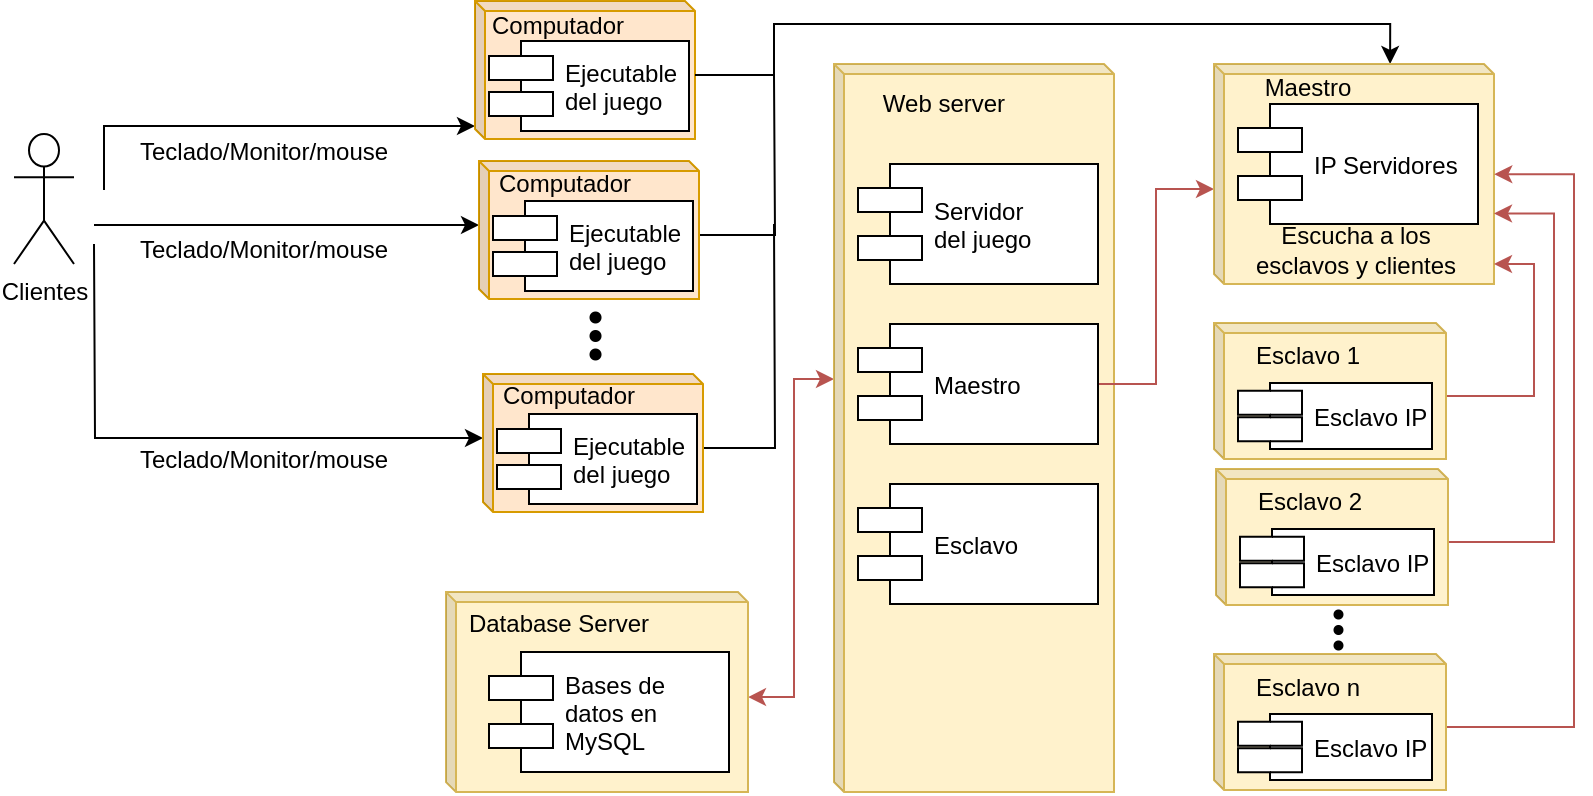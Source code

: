 <mxfile version="10.6.6" type="google"><diagram id="n90blTgtV6U4EEB3kcMn" name="Page-1"><mxGraphModel dx="762" dy="487" grid="1" gridSize="10" guides="1" tooltips="1" connect="1" arrows="1" fold="1" page="1" pageScale="1" pageWidth="850" pageHeight="1100" math="0" shadow="0"><root><mxCell id="0"/><mxCell id="1" parent="0"/><mxCell id="me0LV3Lf4EDyiNG48YLn-14" style="edgeStyle=orthogonalEdgeStyle;rounded=0;orthogonalLoop=1;jettySize=auto;html=1;exitX=0;exitY=0;exitDx=0;exitDy=62.5;exitPerimeter=0;startArrow=classic;startFill=1;endArrow=none;endFill=0;" parent="1" source="me0LV3Lf4EDyiNG48YLn-1" edge="1"><mxGeometry relative="1" as="geometry"><mxPoint x="65" y="373" as="targetPoint"/><Array as="points"><mxPoint x="65" y="341"/><mxPoint x="65" y="373"/></Array></mxGeometry></mxCell><mxCell id="me0LV3Lf4EDyiNG48YLn-1" value="" style="shape=cube;whiteSpace=wrap;html=1;boundedLbl=1;backgroundOutline=1;darkOpacity=0.05;darkOpacity2=0.1;size=5;fillColor=#ffe6cc;strokeColor=#d79b00;" parent="1" vertex="1"><mxGeometry x="250.5" y="278.5" width="110" height="69" as="geometry"/></mxCell><mxCell id="me0LV3Lf4EDyiNG48YLn-2" value="Computador" style="text;html=1;strokeColor=none;fillColor=none;align=center;verticalAlign=middle;whiteSpace=wrap;rounded=0;" parent="1" vertex="1"><mxGeometry x="268.5" y="280" width="46" height="21" as="geometry"/></mxCell><mxCell id="me0LV3Lf4EDyiNG48YLn-3" value="Ejecutable &#10;del juego" style="shape=component;align=left;spacingLeft=36;" parent="1" vertex="1"><mxGeometry x="257.5" y="298.5" width="100" height="45" as="geometry"/></mxCell><mxCell id="me0LV3Lf4EDyiNG48YLn-12" style="edgeStyle=orthogonalEdgeStyle;rounded=0;orthogonalLoop=1;jettySize=auto;html=1;exitX=0;exitY=0;exitDx=0;exitDy=157.5;exitPerimeter=0;startArrow=classic;startFill=1;endArrow=classic;endFill=1;entryX=0;entryY=0;entryDx=151;entryDy=52.5;entryPerimeter=0;fillColor=#f8cecc;strokeColor=#b85450;" parent="1" source="me0LV3Lf4EDyiNG48YLn-4" target="me0LV3Lf4EDyiNG48YLn-9" edge="1"><mxGeometry relative="1" as="geometry"><mxPoint x="410" y="627" as="targetPoint"/><Array as="points"><mxPoint x="410" y="468"/><mxPoint x="410" y="627"/></Array></mxGeometry></mxCell><mxCell id="me0LV3Lf4EDyiNG48YLn-4" value="" style="shape=cube;whiteSpace=wrap;html=1;boundedLbl=1;backgroundOutline=1;darkOpacity=0.05;darkOpacity2=0.1;size=5;fillColor=#fff2cc;strokeColor=#d6b656;" parent="1" vertex="1"><mxGeometry x="430" y="310" width="140" height="364" as="geometry"/></mxCell><mxCell id="me0LV3Lf4EDyiNG48YLn-5" value="Web server" style="text;html=1;strokeColor=none;fillColor=none;align=center;verticalAlign=middle;whiteSpace=wrap;rounded=0;" parent="1" vertex="1"><mxGeometry x="450" y="320" width="70" height="20" as="geometry"/></mxCell><mxCell id="me0LV3Lf4EDyiNG48YLn-6" value="Servidor &#10;del juego" style="shape=component;align=left;spacingLeft=36;" parent="1" vertex="1"><mxGeometry x="442" y="360" width="120" height="60" as="geometry"/></mxCell><mxCell id="me0LV3Lf4EDyiNG48YLn-8" style="edgeStyle=orthogonalEdgeStyle;rounded=0;orthogonalLoop=1;jettySize=auto;html=1;exitX=0;exitY=0;exitDx=110;exitDy=37;exitPerimeter=0;startArrow=none;startFill=0;endArrow=classic;endFill=1;entryX=0.629;entryY=0;entryDx=0;entryDy=0;entryPerimeter=0;" parent="1" source="me0LV3Lf4EDyiNG48YLn-1" target="sNb7JGPebzKsFe7Muawv-5" edge="1"><mxGeometry relative="1" as="geometry"><mxPoint x="428" y="378" as="targetPoint"/><Array as="points"><mxPoint x="400" y="316"/><mxPoint x="400" y="290"/><mxPoint x="708" y="290"/></Array></mxGeometry></mxCell><mxCell id="me0LV3Lf4EDyiNG48YLn-9" value="" style="shape=cube;whiteSpace=wrap;html=1;boundedLbl=1;backgroundOutline=1;darkOpacity=0.05;darkOpacity2=0.1;size=5;fillColor=#fff2cc;strokeColor=#d6b656;" parent="1" vertex="1"><mxGeometry x="236" y="574.048" width="151" height="100" as="geometry"/></mxCell><mxCell id="me0LV3Lf4EDyiNG48YLn-10" value="Database Server&lt;br&gt;" style="text;html=1;strokeColor=none;fillColor=none;align=center;verticalAlign=middle;whiteSpace=wrap;rounded=0;" parent="1" vertex="1"><mxGeometry x="239.5" y="580.048" width="105" height="20" as="geometry"/></mxCell><mxCell id="me0LV3Lf4EDyiNG48YLn-11" value="Bases de &#10;datos en &#10;MySQL" style="shape=component;align=left;spacingLeft=36;" parent="1" vertex="1"><mxGeometry x="257.5" y="604.048" width="120" height="60" as="geometry"/></mxCell><mxCell id="me0LV3Lf4EDyiNG48YLn-13" value="Clientes" style="shape=umlActor;verticalLabelPosition=bottom;labelBackgroundColor=#ffffff;verticalAlign=top;html=1;" parent="1" vertex="1"><mxGeometry x="20" y="345" width="30" height="65" as="geometry"/></mxCell><mxCell id="me0LV3Lf4EDyiNG48YLn-15" value="Teclado/Monitor/mouse" style="text;html=1;resizable=0;points=[];autosize=1;align=left;verticalAlign=top;spacingTop=-4;" parent="1" vertex="1"><mxGeometry x="80.5" y="343.5" width="140" height="20" as="geometry"/></mxCell><mxCell id="sNb7JGPebzKsFe7Muawv-8" style="edgeStyle=orthogonalEdgeStyle;rounded=0;orthogonalLoop=1;jettySize=auto;html=1;exitX=1;exitY=0.5;exitDx=0;exitDy=0;entryX=0;entryY=0;entryDx=0;entryDy=62.5;entryPerimeter=0;fillColor=#f8cecc;strokeColor=#b85450;" edge="1" parent="1" source="sNb7JGPebzKsFe7Muawv-2" target="sNb7JGPebzKsFe7Muawv-5"><mxGeometry relative="1" as="geometry"/></mxCell><mxCell id="sNb7JGPebzKsFe7Muawv-2" value="Maestro" style="shape=component;align=left;spacingLeft=36;" vertex="1" parent="1"><mxGeometry x="442" y="440" width="120" height="60" as="geometry"/></mxCell><mxCell id="sNb7JGPebzKsFe7Muawv-3" value="Esclavo" style="shape=component;align=left;spacingLeft=36;" vertex="1" parent="1"><mxGeometry x="442" y="520" width="120" height="60" as="geometry"/></mxCell><mxCell id="sNb7JGPebzKsFe7Muawv-5" value="" style="shape=cube;whiteSpace=wrap;html=1;boundedLbl=1;backgroundOutline=1;darkOpacity=0.05;darkOpacity2=0.1;size=5;fillColor=#fff2cc;strokeColor=#d6b656;" vertex="1" parent="1"><mxGeometry x="620" y="310" width="140" height="110" as="geometry"/></mxCell><mxCell id="sNb7JGPebzKsFe7Muawv-6" value="IP Servidores" style="shape=component;align=left;spacingLeft=36;" vertex="1" parent="1"><mxGeometry x="632" y="330" width="120" height="60" as="geometry"/></mxCell><mxCell id="sNb7JGPebzKsFe7Muawv-7" value="Maestro" style="text;html=1;strokeColor=none;fillColor=none;align=center;verticalAlign=middle;whiteSpace=wrap;rounded=0;" vertex="1" parent="1"><mxGeometry x="632" y="312" width="70" height="20" as="geometry"/></mxCell><mxCell id="sNb7JGPebzKsFe7Muawv-9" value="Escucha a los esclavos y clientes" style="text;html=1;strokeColor=none;fillColor=none;align=center;verticalAlign=middle;whiteSpace=wrap;rounded=0;" vertex="1" parent="1"><mxGeometry x="632" y="388" width="118" height="30" as="geometry"/></mxCell><mxCell id="sNb7JGPebzKsFe7Muawv-20" style="edgeStyle=orthogonalEdgeStyle;rounded=0;orthogonalLoop=1;jettySize=auto;html=1;exitX=0;exitY=0;exitDx=0;exitDy=32;exitPerimeter=0;startArrow=classic;startFill=1;endArrow=none;endFill=0;fontFamily=Times New Roman;fontSize=37;" edge="1" parent="1" source="sNb7JGPebzKsFe7Muawv-10"><mxGeometry relative="1" as="geometry"><mxPoint x="60" y="390.5" as="targetPoint"/></mxGeometry></mxCell><mxCell id="sNb7JGPebzKsFe7Muawv-23" style="edgeStyle=orthogonalEdgeStyle;rounded=0;orthogonalLoop=1;jettySize=auto;html=1;exitX=0;exitY=0;exitDx=110;exitDy=37;exitPerimeter=0;startArrow=none;startFill=0;endArrow=none;endFill=0;fontFamily=Times New Roman;fontSize=37;" edge="1" parent="1" source="sNb7JGPebzKsFe7Muawv-10"><mxGeometry relative="1" as="geometry"><mxPoint x="400" y="316" as="targetPoint"/></mxGeometry></mxCell><mxCell id="sNb7JGPebzKsFe7Muawv-10" value="" style="shape=cube;whiteSpace=wrap;html=1;boundedLbl=1;backgroundOutline=1;darkOpacity=0.05;darkOpacity2=0.1;size=5;fillColor=#ffe6cc;strokeColor=#d79b00;" vertex="1" parent="1"><mxGeometry x="252.5" y="358.5" width="110" height="69" as="geometry"/></mxCell><mxCell id="sNb7JGPebzKsFe7Muawv-11" value="Computador" style="text;html=1;strokeColor=none;fillColor=none;align=center;verticalAlign=middle;whiteSpace=wrap;rounded=0;" vertex="1" parent="1"><mxGeometry x="270.5" y="359.5" width="49" height="20" as="geometry"/></mxCell><mxCell id="sNb7JGPebzKsFe7Muawv-12" value="Ejecutable &#10;del juego" style="shape=component;align=left;spacingLeft=36;" vertex="1" parent="1"><mxGeometry x="259.5" y="378.5" width="100" height="45" as="geometry"/></mxCell><mxCell id="sNb7JGPebzKsFe7Muawv-21" style="edgeStyle=orthogonalEdgeStyle;rounded=0;orthogonalLoop=1;jettySize=auto;html=1;exitX=0;exitY=0;exitDx=0;exitDy=32;exitPerimeter=0;startArrow=classic;startFill=1;endArrow=none;endFill=0;fontFamily=Times New Roman;fontSize=37;" edge="1" parent="1" source="sNb7JGPebzKsFe7Muawv-16"><mxGeometry relative="1" as="geometry"><mxPoint x="60" y="400.0" as="targetPoint"/></mxGeometry></mxCell><mxCell id="sNb7JGPebzKsFe7Muawv-24" style="edgeStyle=orthogonalEdgeStyle;rounded=0;orthogonalLoop=1;jettySize=auto;html=1;exitX=0;exitY=0;exitDx=110;exitDy=37;exitPerimeter=0;startArrow=none;startFill=0;endArrow=none;endFill=0;fontFamily=Times New Roman;fontSize=37;" edge="1" parent="1" source="sNb7JGPebzKsFe7Muawv-16"><mxGeometry relative="1" as="geometry"><mxPoint x="400" y="390" as="targetPoint"/></mxGeometry></mxCell><mxCell id="sNb7JGPebzKsFe7Muawv-16" value="" style="shape=cube;whiteSpace=wrap;html=1;boundedLbl=1;backgroundOutline=1;darkOpacity=0.05;darkOpacity2=0.1;size=5;fillColor=#ffe6cc;strokeColor=#d79b00;" vertex="1" parent="1"><mxGeometry x="254.5" y="465" width="110" height="69" as="geometry"/></mxCell><mxCell id="sNb7JGPebzKsFe7Muawv-17" value="Computador" style="text;html=1;strokeColor=none;fillColor=none;align=center;verticalAlign=middle;whiteSpace=wrap;rounded=0;" vertex="1" parent="1"><mxGeometry x="272.5" y="466" width="49" height="20" as="geometry"/></mxCell><mxCell id="sNb7JGPebzKsFe7Muawv-18" value="Ejecutable &#10;del juego" style="shape=component;align=left;spacingLeft=36;" vertex="1" parent="1"><mxGeometry x="261.5" y="485" width="100" height="45" as="geometry"/></mxCell><mxCell id="sNb7JGPebzKsFe7Muawv-19" value="...&lt;br style=&quot;font-size: 37px;&quot;&gt;" style="text;html=1;strokeColor=none;fillColor=none;align=center;verticalAlign=middle;whiteSpace=wrap;rounded=0;fontStyle=1;fontSize=37;fontFamily=Times New Roman;rotation=90;" vertex="1" parent="1"><mxGeometry x="303.5" y="423" width="34" height="45" as="geometry"/></mxCell><mxCell id="sNb7JGPebzKsFe7Muawv-36" style="edgeStyle=orthogonalEdgeStyle;rounded=0;orthogonalLoop=1;jettySize=auto;html=1;exitX=0;exitY=0;exitDx=116;exitDy=36.5;exitPerimeter=0;startArrow=none;startFill=0;endArrow=classic;endFill=1;fontFamily=Times New Roman;fontSize=31;fillColor=#f8cecc;strokeColor=#b85450;entryX=1;entryY=0.909;entryDx=0;entryDy=0;entryPerimeter=0;" edge="1" parent="1" source="sNb7JGPebzKsFe7Muawv-25" target="sNb7JGPebzKsFe7Muawv-5"><mxGeometry relative="1" as="geometry"><mxPoint x="760" y="430" as="targetPoint"/><Array as="points"><mxPoint x="780" y="476"/><mxPoint x="780" y="410"/></Array></mxGeometry></mxCell><mxCell id="sNb7JGPebzKsFe7Muawv-25" value="" style="shape=cube;whiteSpace=wrap;html=1;boundedLbl=1;backgroundOutline=1;darkOpacity=0.05;darkOpacity2=0.1;size=5;fillColor=#fff2cc;strokeColor=#d6b656;" vertex="1" parent="1"><mxGeometry x="620" y="439.5" width="116" height="68" as="geometry"/></mxCell><mxCell id="sNb7JGPebzKsFe7Muawv-26" value="Esclavo IP" style="shape=component;align=left;spacingLeft=36;" vertex="1" parent="1"><mxGeometry x="632" y="469.5" width="97" height="33" as="geometry"/></mxCell><mxCell id="sNb7JGPebzKsFe7Muawv-27" value="Esclavo 1" style="text;html=1;strokeColor=none;fillColor=none;align=center;verticalAlign=middle;whiteSpace=wrap;rounded=0;" vertex="1" parent="1"><mxGeometry x="632" y="446" width="70" height="20" as="geometry"/></mxCell><mxCell id="sNb7JGPebzKsFe7Muawv-37" style="edgeStyle=orthogonalEdgeStyle;rounded=0;orthogonalLoop=1;jettySize=auto;html=1;exitX=0;exitY=0;exitDx=116;exitDy=36.5;exitPerimeter=0;entryX=1;entryY=0.679;entryDx=0;entryDy=0;entryPerimeter=0;startArrow=none;startFill=0;endArrow=classic;endFill=1;fontFamily=Times New Roman;fontSize=31;fillColor=#f8cecc;strokeColor=#b85450;" edge="1" parent="1" source="sNb7JGPebzKsFe7Muawv-29" target="sNb7JGPebzKsFe7Muawv-5"><mxGeometry relative="1" as="geometry"><Array as="points"><mxPoint x="790" y="549"/><mxPoint x="790" y="385"/></Array></mxGeometry></mxCell><mxCell id="sNb7JGPebzKsFe7Muawv-29" value="" style="shape=cube;whiteSpace=wrap;html=1;boundedLbl=1;backgroundOutline=1;darkOpacity=0.05;darkOpacity2=0.1;size=5;fillColor=#fff2cc;strokeColor=#d6b656;" vertex="1" parent="1"><mxGeometry x="621" y="512.5" width="116" height="68" as="geometry"/></mxCell><mxCell id="sNb7JGPebzKsFe7Muawv-30" value="Esclavo IP" style="shape=component;align=left;spacingLeft=36;" vertex="1" parent="1"><mxGeometry x="633" y="542.5" width="97" height="33" as="geometry"/></mxCell><mxCell id="sNb7JGPebzKsFe7Muawv-31" value="Esclavo 2" style="text;html=1;strokeColor=none;fillColor=none;align=center;verticalAlign=middle;whiteSpace=wrap;rounded=0;" vertex="1" parent="1"><mxGeometry x="633" y="519" width="70" height="20" as="geometry"/></mxCell><mxCell id="sNb7JGPebzKsFe7Muawv-38" style="edgeStyle=orthogonalEdgeStyle;rounded=0;orthogonalLoop=1;jettySize=auto;html=1;exitX=0;exitY=0;exitDx=116;exitDy=36.5;exitPerimeter=0;entryX=1.001;entryY=0.501;entryDx=0;entryDy=0;entryPerimeter=0;startArrow=none;startFill=0;endArrow=classic;endFill=1;fontFamily=Times New Roman;fontSize=31;fillColor=#f8cecc;strokeColor=#b85450;" edge="1" parent="1" source="sNb7JGPebzKsFe7Muawv-32" target="sNb7JGPebzKsFe7Muawv-5"><mxGeometry relative="1" as="geometry"><Array as="points"><mxPoint x="800" y="642"/><mxPoint x="800" y="365"/></Array></mxGeometry></mxCell><mxCell id="sNb7JGPebzKsFe7Muawv-32" value="" style="shape=cube;whiteSpace=wrap;html=1;boundedLbl=1;backgroundOutline=1;darkOpacity=0.05;darkOpacity2=0.1;size=5;fillColor=#fff2cc;strokeColor=#d6b656;" vertex="1" parent="1"><mxGeometry x="620" y="605" width="116" height="68" as="geometry"/></mxCell><mxCell id="sNb7JGPebzKsFe7Muawv-33" value="Esclavo IP" style="shape=component;align=left;spacingLeft=36;" vertex="1" parent="1"><mxGeometry x="632" y="635" width="97" height="33" as="geometry"/></mxCell><mxCell id="sNb7JGPebzKsFe7Muawv-34" value="Esclavo n" style="text;html=1;strokeColor=none;fillColor=none;align=center;verticalAlign=middle;whiteSpace=wrap;rounded=0;" vertex="1" parent="1"><mxGeometry x="632" y="611.5" width="70" height="20" as="geometry"/></mxCell><mxCell id="sNb7JGPebzKsFe7Muawv-35" value="...&lt;br style=&quot;font-size: 31px;&quot;&gt;" style="text;html=1;strokeColor=none;fillColor=none;align=center;verticalAlign=middle;whiteSpace=wrap;rounded=0;fontStyle=1;fontSize=31;fontFamily=Times New Roman;rotation=90;" vertex="1" parent="1"><mxGeometry x="674" y="570.5" width="34" height="45" as="geometry"/></mxCell><mxCell id="sNb7JGPebzKsFe7Muawv-39" value="Teclado/Monitor/mouse" style="text;html=1;resizable=0;points=[];autosize=1;align=left;verticalAlign=top;spacingTop=-4;" vertex="1" parent="1"><mxGeometry x="80.5" y="393" width="140" height="20" as="geometry"/></mxCell><mxCell id="sNb7JGPebzKsFe7Muawv-40" value="Teclado/Monitor/mouse" style="text;html=1;resizable=0;points=[];autosize=1;align=left;verticalAlign=top;spacingTop=-4;" vertex="1" parent="1"><mxGeometry x="80.5" y="497.5" width="140" height="20" as="geometry"/></mxCell></root></mxGraphModel></diagram></mxfile>
